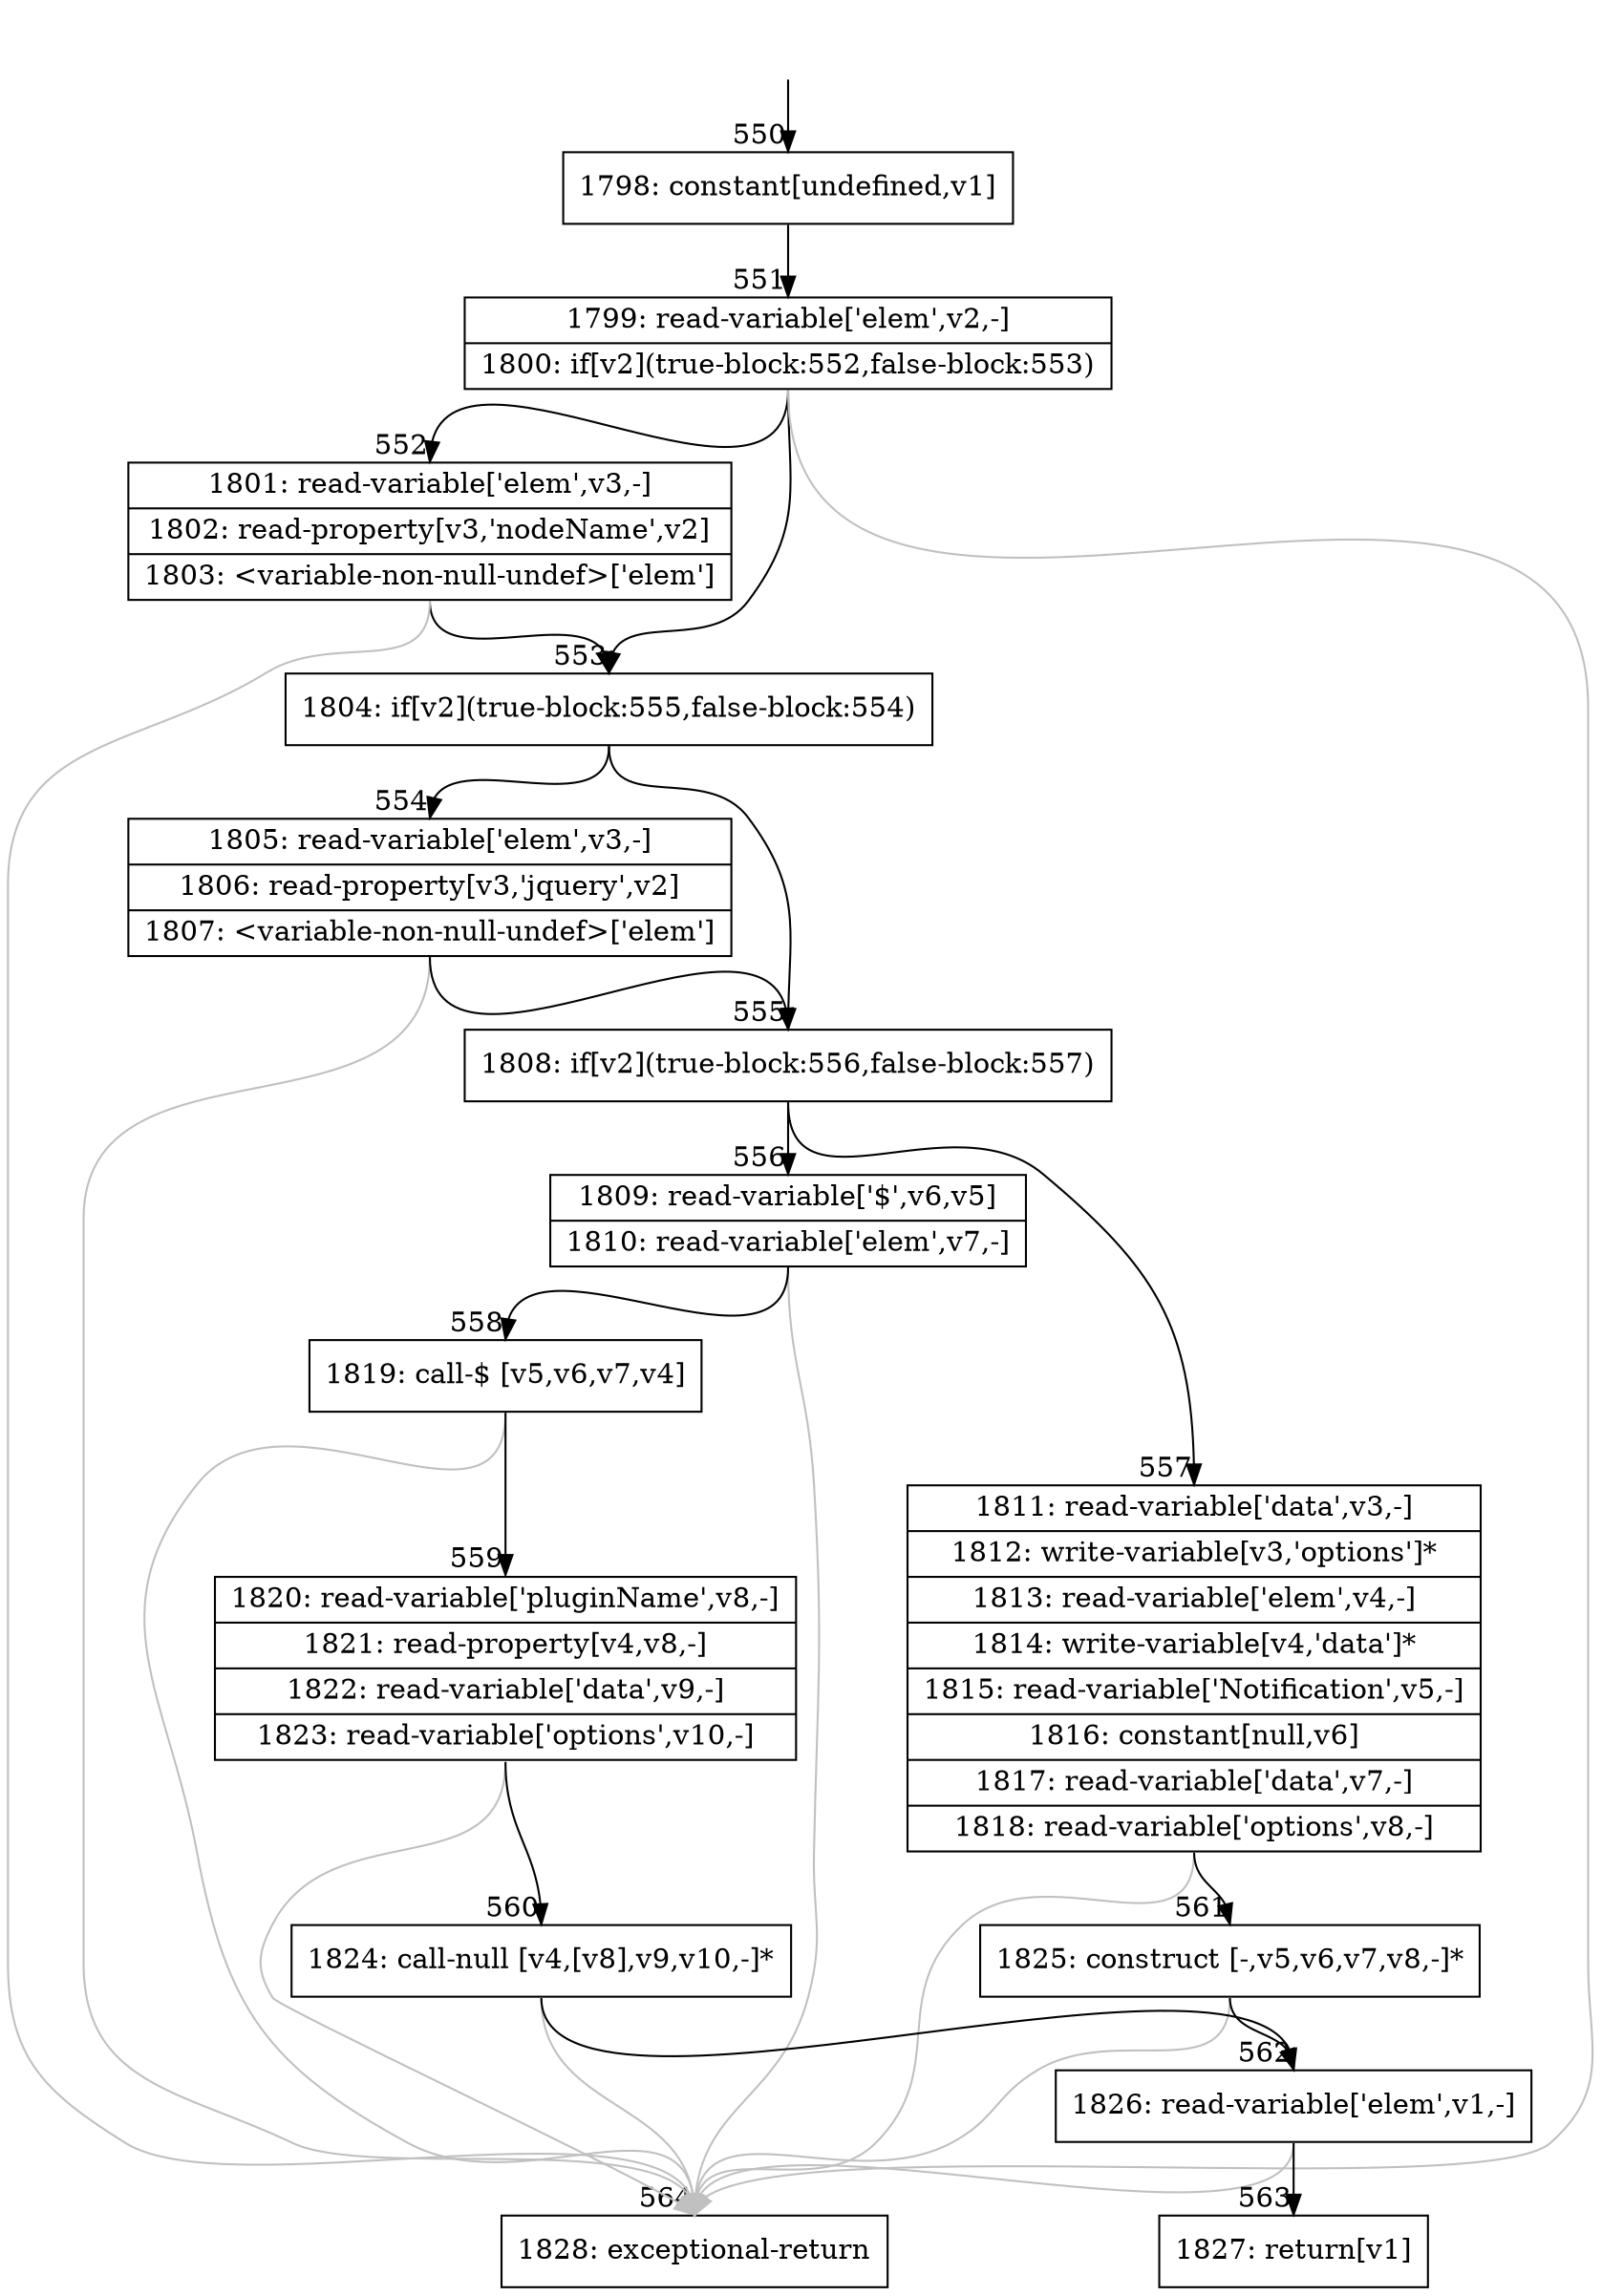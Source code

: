 digraph {
rankdir="TD"
BB_entry34[shape=none,label=""];
BB_entry34 -> BB550 [tailport=s, headport=n, headlabel="    550"]
BB550 [shape=record label="{1798: constant[undefined,v1]}" ] 
BB550 -> BB551 [tailport=s, headport=n, headlabel="      551"]
BB551 [shape=record label="{1799: read-variable['elem',v2,-]|1800: if[v2](true-block:552,false-block:553)}" ] 
BB551 -> BB553 [tailport=s, headport=n, headlabel="      553"]
BB551 -> BB552 [tailport=s, headport=n, headlabel="      552"]
BB551 -> BB564 [tailport=s, headport=n, color=gray, headlabel="      564"]
BB552 [shape=record label="{1801: read-variable['elem',v3,-]|1802: read-property[v3,'nodeName',v2]|1803: \<variable-non-null-undef\>['elem']}" ] 
BB552 -> BB553 [tailport=s, headport=n]
BB552 -> BB564 [tailport=s, headport=n, color=gray]
BB553 [shape=record label="{1804: if[v2](true-block:555,false-block:554)}" ] 
BB553 -> BB555 [tailport=s, headport=n, headlabel="      555"]
BB553 -> BB554 [tailport=s, headport=n, headlabel="      554"]
BB554 [shape=record label="{1805: read-variable['elem',v3,-]|1806: read-property[v3,'jquery',v2]|1807: \<variable-non-null-undef\>['elem']}" ] 
BB554 -> BB555 [tailport=s, headport=n]
BB554 -> BB564 [tailport=s, headport=n, color=gray]
BB555 [shape=record label="{1808: if[v2](true-block:556,false-block:557)}" ] 
BB555 -> BB556 [tailport=s, headport=n, headlabel="      556"]
BB555 -> BB557 [tailport=s, headport=n, headlabel="      557"]
BB556 [shape=record label="{1809: read-variable['$',v6,v5]|1810: read-variable['elem',v7,-]}" ] 
BB556 -> BB558 [tailport=s, headport=n, headlabel="      558"]
BB556 -> BB564 [tailport=s, headport=n, color=gray]
BB557 [shape=record label="{1811: read-variable['data',v3,-]|1812: write-variable[v3,'options']*|1813: read-variable['elem',v4,-]|1814: write-variable[v4,'data']*|1815: read-variable['Notification',v5,-]|1816: constant[null,v6]|1817: read-variable['data',v7,-]|1818: read-variable['options',v8,-]}" ] 
BB557 -> BB561 [tailport=s, headport=n, headlabel="      561"]
BB557 -> BB564 [tailport=s, headport=n, color=gray]
BB558 [shape=record label="{1819: call-$ [v5,v6,v7,v4]}" ] 
BB558 -> BB559 [tailport=s, headport=n, headlabel="      559"]
BB558 -> BB564 [tailport=s, headport=n, color=gray]
BB559 [shape=record label="{1820: read-variable['pluginName',v8,-]|1821: read-property[v4,v8,-]|1822: read-variable['data',v9,-]|1823: read-variable['options',v10,-]}" ] 
BB559 -> BB560 [tailport=s, headport=n, headlabel="      560"]
BB559 -> BB564 [tailport=s, headport=n, color=gray]
BB560 [shape=record label="{1824: call-null [v4,[v8],v9,v10,-]*}" ] 
BB560 -> BB562 [tailport=s, headport=n, headlabel="      562"]
BB560 -> BB564 [tailport=s, headport=n, color=gray]
BB561 [shape=record label="{1825: construct [-,v5,v6,v7,v8,-]*}" ] 
BB561 -> BB562 [tailport=s, headport=n]
BB561 -> BB564 [tailport=s, headport=n, color=gray]
BB562 [shape=record label="{1826: read-variable['elem',v1,-]}" ] 
BB562 -> BB563 [tailport=s, headport=n, headlabel="      563"]
BB562 -> BB564 [tailport=s, headport=n, color=gray]
BB563 [shape=record label="{1827: return[v1]}" ] 
BB564 [shape=record label="{1828: exceptional-return}" ] 
//#$~ 464
}
